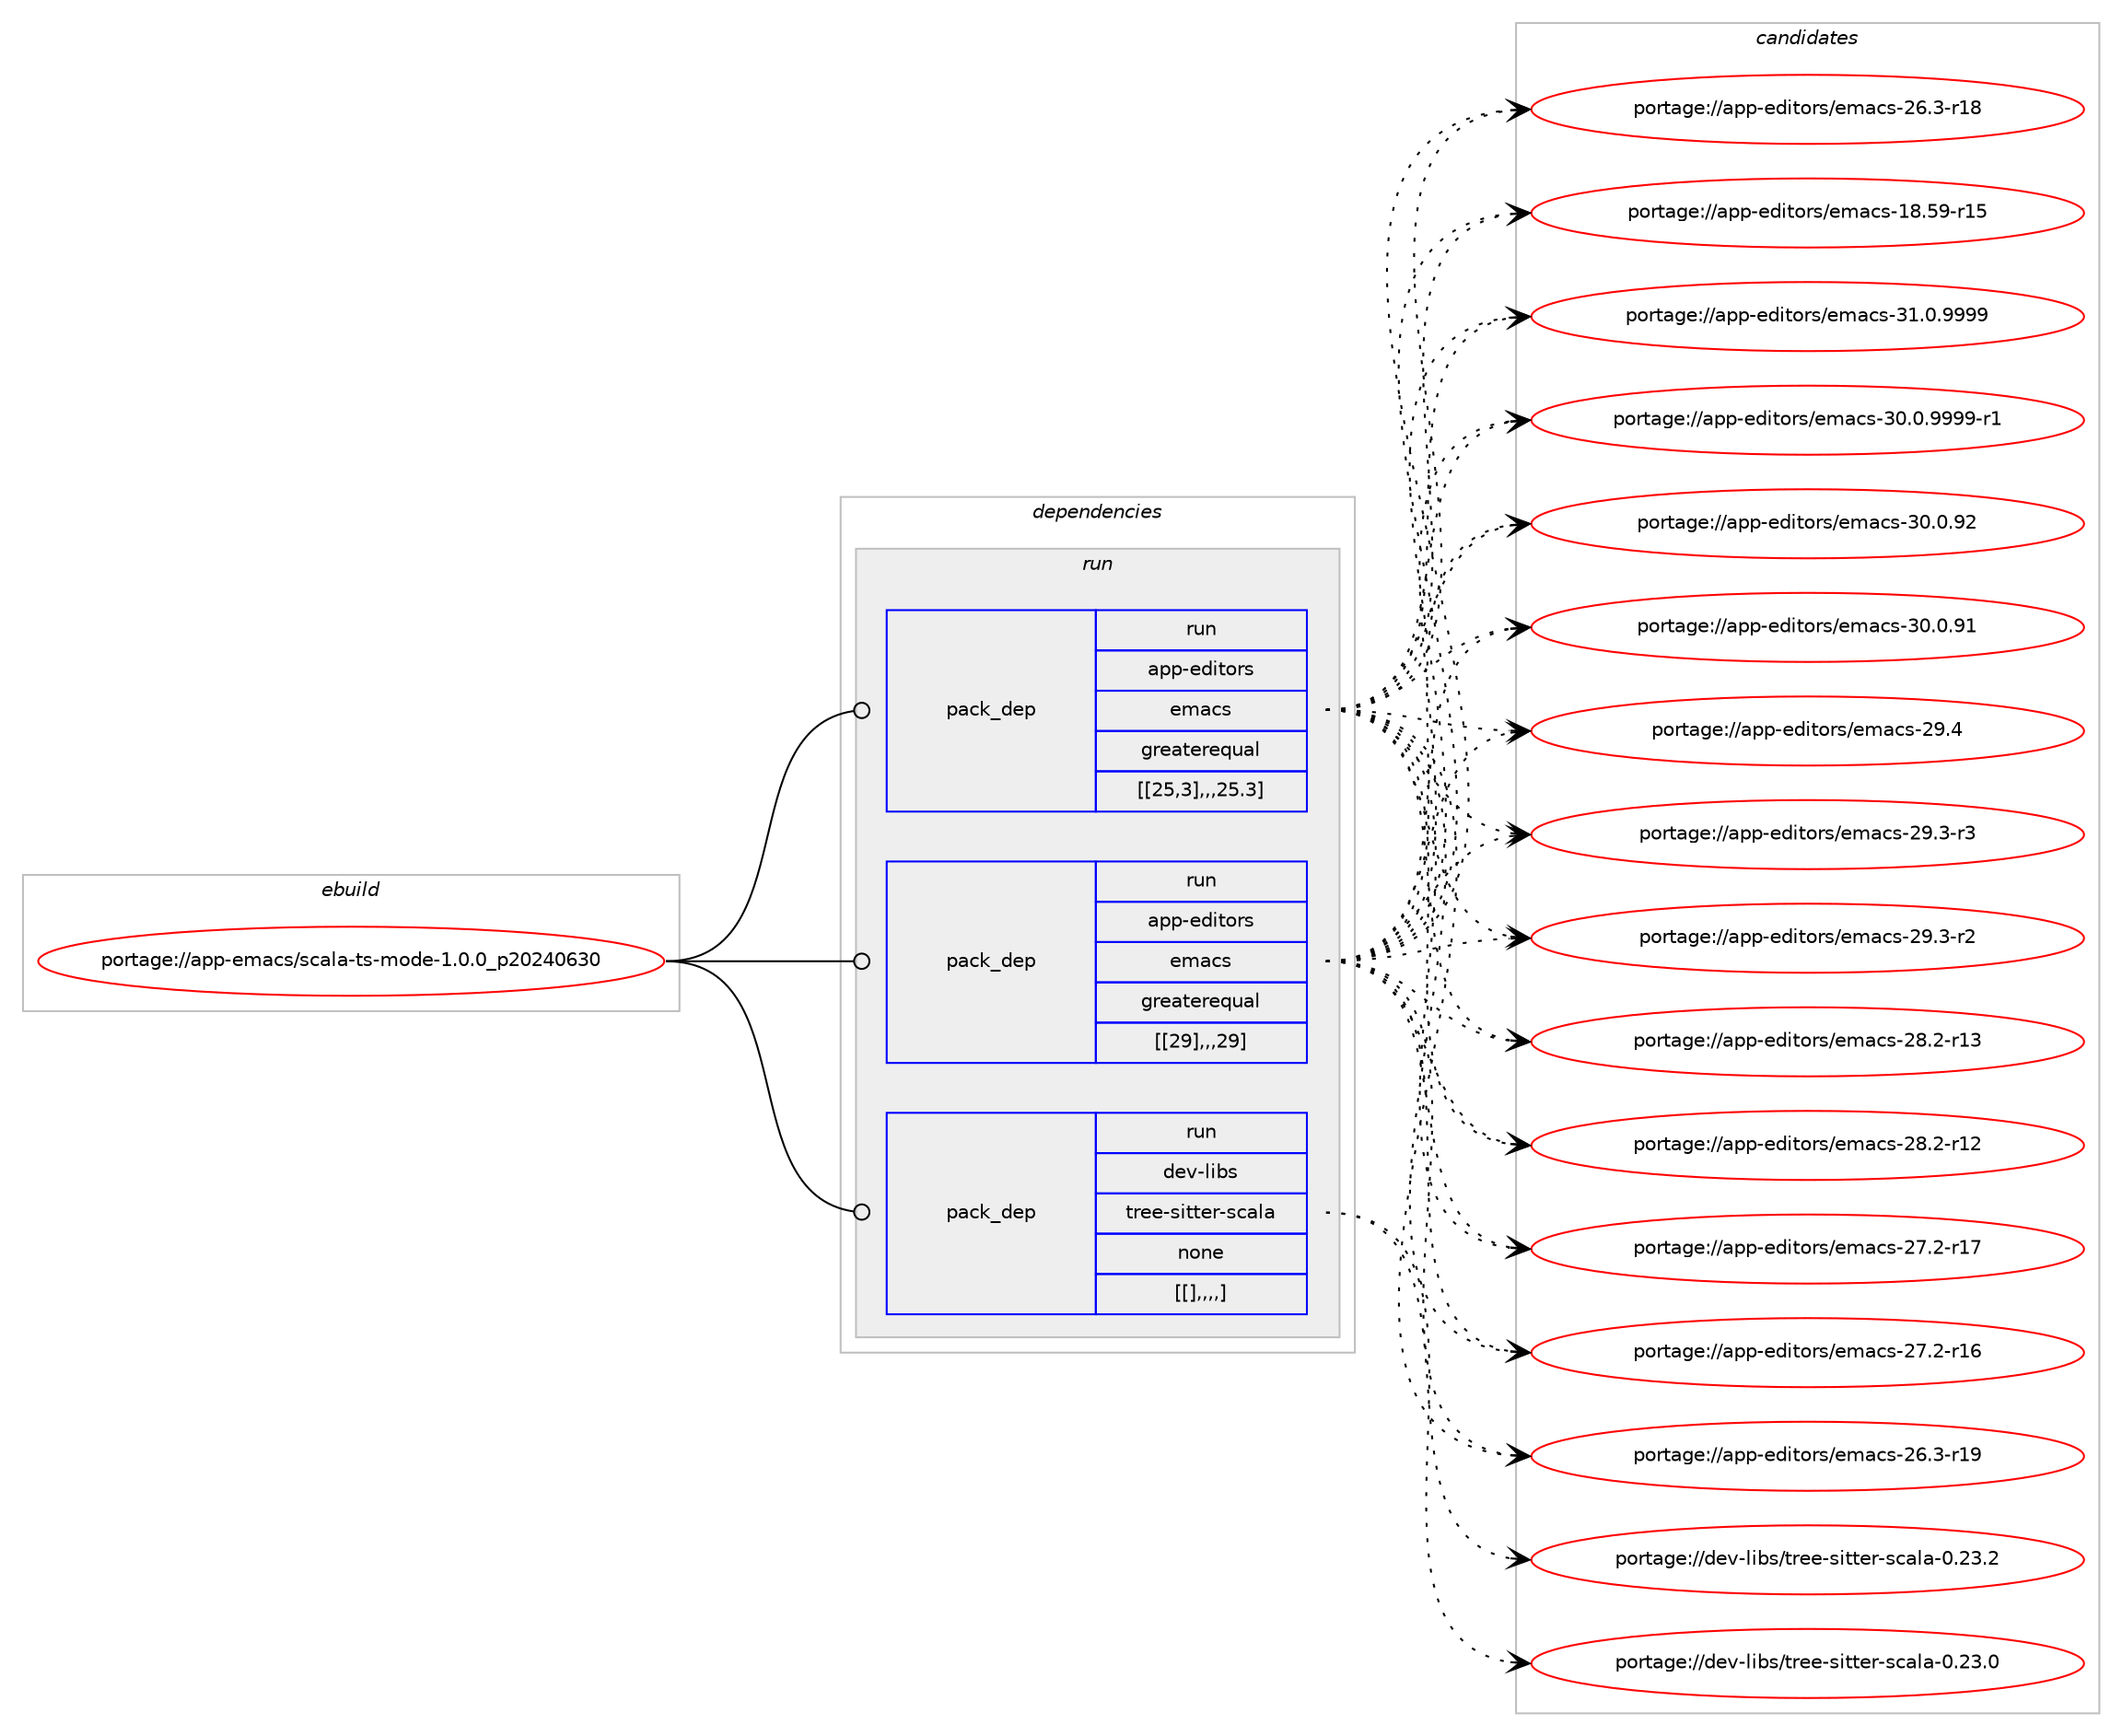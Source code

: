 digraph prolog {

# *************
# Graph options
# *************

newrank=true;
concentrate=true;
compound=true;
graph [rankdir=LR,fontname=Helvetica,fontsize=10,ranksep=1.5];#, ranksep=2.5, nodesep=0.2];
edge  [arrowhead=vee];
node  [fontname=Helvetica,fontsize=10];

# **********
# The ebuild
# **********

subgraph cluster_leftcol {
color=gray;
label=<<i>ebuild</i>>;
id [label="portage://app-emacs/scala-ts-mode-1.0.0_p20240630", color=red, width=4, href="../app-emacs/scala-ts-mode-1.0.0_p20240630.svg"];
}

# ****************
# The dependencies
# ****************

subgraph cluster_midcol {
color=gray;
label=<<i>dependencies</i>>;
subgraph cluster_compile {
fillcolor="#eeeeee";
style=filled;
label=<<i>compile</i>>;
}
subgraph cluster_compileandrun {
fillcolor="#eeeeee";
style=filled;
label=<<i>compile and run</i>>;
}
subgraph cluster_run {
fillcolor="#eeeeee";
style=filled;
label=<<i>run</i>>;
subgraph pack17349 {
dependency24100 [label=<<TABLE BORDER="0" CELLBORDER="1" CELLSPACING="0" CELLPADDING="4" WIDTH="220"><TR><TD ROWSPAN="6" CELLPADDING="30">pack_dep</TD></TR><TR><TD WIDTH="110">run</TD></TR><TR><TD>app-editors</TD></TR><TR><TD>emacs</TD></TR><TR><TD>greaterequal</TD></TR><TR><TD>[[25,3],,,25.3]</TD></TR></TABLE>>, shape=none, color=blue];
}
id:e -> dependency24100:w [weight=20,style="solid",arrowhead="odot"];
subgraph pack17351 {
dependency24101 [label=<<TABLE BORDER="0" CELLBORDER="1" CELLSPACING="0" CELLPADDING="4" WIDTH="220"><TR><TD ROWSPAN="6" CELLPADDING="30">pack_dep</TD></TR><TR><TD WIDTH="110">run</TD></TR><TR><TD>app-editors</TD></TR><TR><TD>emacs</TD></TR><TR><TD>greaterequal</TD></TR><TR><TD>[[29],,,29]</TD></TR></TABLE>>, shape=none, color=blue];
}
id:e -> dependency24101:w [weight=20,style="solid",arrowhead="odot"];
subgraph pack17353 {
dependency24103 [label=<<TABLE BORDER="0" CELLBORDER="1" CELLSPACING="0" CELLPADDING="4" WIDTH="220"><TR><TD ROWSPAN="6" CELLPADDING="30">pack_dep</TD></TR><TR><TD WIDTH="110">run</TD></TR><TR><TD>dev-libs</TD></TR><TR><TD>tree-sitter-scala</TD></TR><TR><TD>none</TD></TR><TR><TD>[[],,,,]</TD></TR></TABLE>>, shape=none, color=blue];
}
id:e -> dependency24103:w [weight=20,style="solid",arrowhead="odot"];
}
}

# **************
# The candidates
# **************

subgraph cluster_choices {
rank=same;
color=gray;
label=<<i>candidates</i>>;

subgraph choice16362 {
color=black;
nodesep=1;
choice971121124510110010511611111411547101109979911545514946484657575757 [label="portage://app-editors/emacs-31.0.9999", color=red, width=4,href="../app-editors/emacs-31.0.9999.svg"];
choice9711211245101100105116111114115471011099799115455148464846575757574511449 [label="portage://app-editors/emacs-30.0.9999-r1", color=red, width=4,href="../app-editors/emacs-30.0.9999-r1.svg"];
choice97112112451011001051161111141154710110997991154551484648465750 [label="portage://app-editors/emacs-30.0.92", color=red, width=4,href="../app-editors/emacs-30.0.92.svg"];
choice97112112451011001051161111141154710110997991154551484648465749 [label="portage://app-editors/emacs-30.0.91", color=red, width=4,href="../app-editors/emacs-30.0.91.svg"];
choice97112112451011001051161111141154710110997991154550574652 [label="portage://app-editors/emacs-29.4", color=red, width=4,href="../app-editors/emacs-29.4.svg"];
choice971121124510110010511611111411547101109979911545505746514511451 [label="portage://app-editors/emacs-29.3-r3", color=red, width=4,href="../app-editors/emacs-29.3-r3.svg"];
choice971121124510110010511611111411547101109979911545505746514511450 [label="portage://app-editors/emacs-29.3-r2", color=red, width=4,href="../app-editors/emacs-29.3-r2.svg"];
choice97112112451011001051161111141154710110997991154550564650451144951 [label="portage://app-editors/emacs-28.2-r13", color=red, width=4,href="../app-editors/emacs-28.2-r13.svg"];
choice97112112451011001051161111141154710110997991154550564650451144950 [label="portage://app-editors/emacs-28.2-r12", color=red, width=4,href="../app-editors/emacs-28.2-r12.svg"];
choice97112112451011001051161111141154710110997991154550554650451144955 [label="portage://app-editors/emacs-27.2-r17", color=red, width=4,href="../app-editors/emacs-27.2-r17.svg"];
choice97112112451011001051161111141154710110997991154550554650451144954 [label="portage://app-editors/emacs-27.2-r16", color=red, width=4,href="../app-editors/emacs-27.2-r16.svg"];
choice97112112451011001051161111141154710110997991154550544651451144957 [label="portage://app-editors/emacs-26.3-r19", color=red, width=4,href="../app-editors/emacs-26.3-r19.svg"];
choice97112112451011001051161111141154710110997991154550544651451144956 [label="portage://app-editors/emacs-26.3-r18", color=red, width=4,href="../app-editors/emacs-26.3-r18.svg"];
choice9711211245101100105116111114115471011099799115454956465357451144953 [label="portage://app-editors/emacs-18.59-r15", color=red, width=4,href="../app-editors/emacs-18.59-r15.svg"];
dependency24100:e -> choice971121124510110010511611111411547101109979911545514946484657575757:w [style=dotted,weight="100"];
dependency24100:e -> choice9711211245101100105116111114115471011099799115455148464846575757574511449:w [style=dotted,weight="100"];
dependency24100:e -> choice97112112451011001051161111141154710110997991154551484648465750:w [style=dotted,weight="100"];
dependency24100:e -> choice97112112451011001051161111141154710110997991154551484648465749:w [style=dotted,weight="100"];
dependency24100:e -> choice97112112451011001051161111141154710110997991154550574652:w [style=dotted,weight="100"];
dependency24100:e -> choice971121124510110010511611111411547101109979911545505746514511451:w [style=dotted,weight="100"];
dependency24100:e -> choice971121124510110010511611111411547101109979911545505746514511450:w [style=dotted,weight="100"];
dependency24100:e -> choice97112112451011001051161111141154710110997991154550564650451144951:w [style=dotted,weight="100"];
dependency24100:e -> choice97112112451011001051161111141154710110997991154550564650451144950:w [style=dotted,weight="100"];
dependency24100:e -> choice97112112451011001051161111141154710110997991154550554650451144955:w [style=dotted,weight="100"];
dependency24100:e -> choice97112112451011001051161111141154710110997991154550554650451144954:w [style=dotted,weight="100"];
dependency24100:e -> choice97112112451011001051161111141154710110997991154550544651451144957:w [style=dotted,weight="100"];
dependency24100:e -> choice97112112451011001051161111141154710110997991154550544651451144956:w [style=dotted,weight="100"];
dependency24100:e -> choice9711211245101100105116111114115471011099799115454956465357451144953:w [style=dotted,weight="100"];
}
subgraph choice16394 {
color=black;
nodesep=1;
choice971121124510110010511611111411547101109979911545514946484657575757 [label="portage://app-editors/emacs-31.0.9999", color=red, width=4,href="../app-editors/emacs-31.0.9999.svg"];
choice9711211245101100105116111114115471011099799115455148464846575757574511449 [label="portage://app-editors/emacs-30.0.9999-r1", color=red, width=4,href="../app-editors/emacs-30.0.9999-r1.svg"];
choice97112112451011001051161111141154710110997991154551484648465750 [label="portage://app-editors/emacs-30.0.92", color=red, width=4,href="../app-editors/emacs-30.0.92.svg"];
choice97112112451011001051161111141154710110997991154551484648465749 [label="portage://app-editors/emacs-30.0.91", color=red, width=4,href="../app-editors/emacs-30.0.91.svg"];
choice97112112451011001051161111141154710110997991154550574652 [label="portage://app-editors/emacs-29.4", color=red, width=4,href="../app-editors/emacs-29.4.svg"];
choice971121124510110010511611111411547101109979911545505746514511451 [label="portage://app-editors/emacs-29.3-r3", color=red, width=4,href="../app-editors/emacs-29.3-r3.svg"];
choice971121124510110010511611111411547101109979911545505746514511450 [label="portage://app-editors/emacs-29.3-r2", color=red, width=4,href="../app-editors/emacs-29.3-r2.svg"];
choice97112112451011001051161111141154710110997991154550564650451144951 [label="portage://app-editors/emacs-28.2-r13", color=red, width=4,href="../app-editors/emacs-28.2-r13.svg"];
choice97112112451011001051161111141154710110997991154550564650451144950 [label="portage://app-editors/emacs-28.2-r12", color=red, width=4,href="../app-editors/emacs-28.2-r12.svg"];
choice97112112451011001051161111141154710110997991154550554650451144955 [label="portage://app-editors/emacs-27.2-r17", color=red, width=4,href="../app-editors/emacs-27.2-r17.svg"];
choice97112112451011001051161111141154710110997991154550554650451144954 [label="portage://app-editors/emacs-27.2-r16", color=red, width=4,href="../app-editors/emacs-27.2-r16.svg"];
choice97112112451011001051161111141154710110997991154550544651451144957 [label="portage://app-editors/emacs-26.3-r19", color=red, width=4,href="../app-editors/emacs-26.3-r19.svg"];
choice97112112451011001051161111141154710110997991154550544651451144956 [label="portage://app-editors/emacs-26.3-r18", color=red, width=4,href="../app-editors/emacs-26.3-r18.svg"];
choice9711211245101100105116111114115471011099799115454956465357451144953 [label="portage://app-editors/emacs-18.59-r15", color=red, width=4,href="../app-editors/emacs-18.59-r15.svg"];
dependency24101:e -> choice971121124510110010511611111411547101109979911545514946484657575757:w [style=dotted,weight="100"];
dependency24101:e -> choice9711211245101100105116111114115471011099799115455148464846575757574511449:w [style=dotted,weight="100"];
dependency24101:e -> choice97112112451011001051161111141154710110997991154551484648465750:w [style=dotted,weight="100"];
dependency24101:e -> choice97112112451011001051161111141154710110997991154551484648465749:w [style=dotted,weight="100"];
dependency24101:e -> choice97112112451011001051161111141154710110997991154550574652:w [style=dotted,weight="100"];
dependency24101:e -> choice971121124510110010511611111411547101109979911545505746514511451:w [style=dotted,weight="100"];
dependency24101:e -> choice971121124510110010511611111411547101109979911545505746514511450:w [style=dotted,weight="100"];
dependency24101:e -> choice97112112451011001051161111141154710110997991154550564650451144951:w [style=dotted,weight="100"];
dependency24101:e -> choice97112112451011001051161111141154710110997991154550564650451144950:w [style=dotted,weight="100"];
dependency24101:e -> choice97112112451011001051161111141154710110997991154550554650451144955:w [style=dotted,weight="100"];
dependency24101:e -> choice97112112451011001051161111141154710110997991154550554650451144954:w [style=dotted,weight="100"];
dependency24101:e -> choice97112112451011001051161111141154710110997991154550544651451144957:w [style=dotted,weight="100"];
dependency24101:e -> choice97112112451011001051161111141154710110997991154550544651451144956:w [style=dotted,weight="100"];
dependency24101:e -> choice9711211245101100105116111114115471011099799115454956465357451144953:w [style=dotted,weight="100"];
}
subgraph choice16413 {
color=black;
nodesep=1;
choice100101118451081059811547116114101101451151051161161011144511599971089745484650514650 [label="portage://dev-libs/tree-sitter-scala-0.23.2", color=red, width=4,href="../dev-libs/tree-sitter-scala-0.23.2.svg"];
choice100101118451081059811547116114101101451151051161161011144511599971089745484650514648 [label="portage://dev-libs/tree-sitter-scala-0.23.0", color=red, width=4,href="../dev-libs/tree-sitter-scala-0.23.0.svg"];
dependency24103:e -> choice100101118451081059811547116114101101451151051161161011144511599971089745484650514650:w [style=dotted,weight="100"];
dependency24103:e -> choice100101118451081059811547116114101101451151051161161011144511599971089745484650514648:w [style=dotted,weight="100"];
}
}

}
